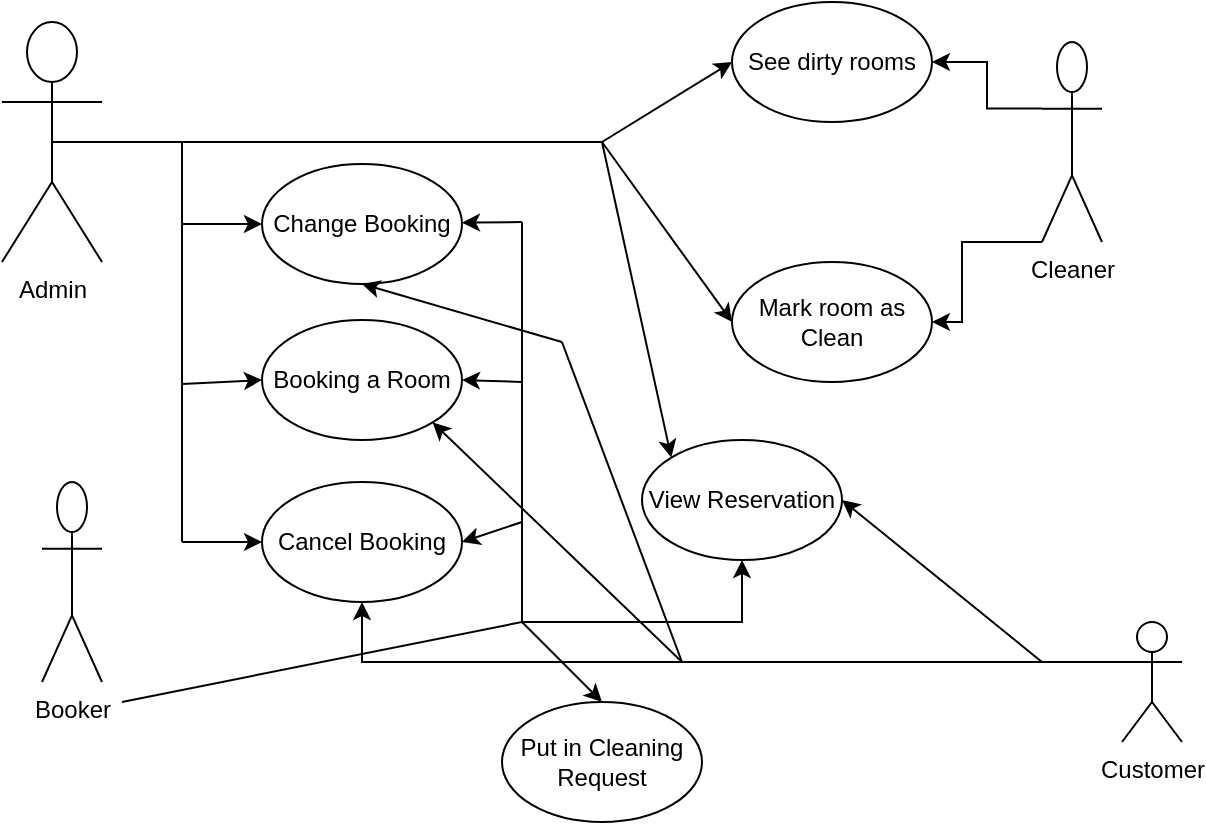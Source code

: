 <mxfile version="24.7.12">
  <diagram name="Page-1" id="DeKfMHloZJraXCcw7LR8">
    <mxGraphModel dx="1050" dy="707" grid="1" gridSize="10" guides="1" tooltips="1" connect="1" arrows="1" fold="1" page="1" pageScale="1" pageWidth="850" pageHeight="1100" math="0" shadow="0">
      <root>
        <mxCell id="0" />
        <mxCell id="1" parent="0" />
        <mxCell id="duMIlcLYnnP53HMYOQQy-16" style="edgeStyle=orthogonalEdgeStyle;rounded=0;orthogonalLoop=1;jettySize=auto;html=1;exitX=0.5;exitY=0.5;exitDx=0;exitDy=0;exitPerimeter=0;entryX=0;entryY=0.5;entryDx=0;entryDy=0;" edge="1" parent="1" source="duMIlcLYnnP53HMYOQQy-1" target="duMIlcLYnnP53HMYOQQy-14">
          <mxGeometry relative="1" as="geometry" />
        </mxCell>
        <mxCell id="duMIlcLYnnP53HMYOQQy-1" value="Admin" style="shape=umlActor;verticalLabelPosition=bottom;verticalAlign=top;html=1;outlineConnect=0;" vertex="1" parent="1">
          <mxGeometry x="60" y="100" width="50" height="120" as="geometry" />
        </mxCell>
        <mxCell id="duMIlcLYnnP53HMYOQQy-36" style="edgeStyle=orthogonalEdgeStyle;rounded=0;orthogonalLoop=1;jettySize=auto;html=1;exitX=0;exitY=0.333;exitDx=0;exitDy=0;exitPerimeter=0;entryX=0.5;entryY=1;entryDx=0;entryDy=0;" edge="1" parent="1" source="duMIlcLYnnP53HMYOQQy-2" target="duMIlcLYnnP53HMYOQQy-10">
          <mxGeometry relative="1" as="geometry" />
        </mxCell>
        <mxCell id="duMIlcLYnnP53HMYOQQy-2" value="Customer" style="shape=umlActor;verticalLabelPosition=bottom;verticalAlign=top;html=1;outlineConnect=0;" vertex="1" parent="1">
          <mxGeometry x="620" y="400" width="30" height="60" as="geometry" />
        </mxCell>
        <mxCell id="duMIlcLYnnP53HMYOQQy-3" value="Booker" style="shape=umlActor;verticalLabelPosition=bottom;verticalAlign=top;html=1;outlineConnect=0;fontSize=12;" vertex="1" parent="1">
          <mxGeometry x="80" y="330" width="30" height="100" as="geometry" />
        </mxCell>
        <mxCell id="duMIlcLYnnP53HMYOQQy-43" style="edgeStyle=orthogonalEdgeStyle;rounded=0;orthogonalLoop=1;jettySize=auto;html=1;exitX=0;exitY=0.333;exitDx=0;exitDy=0;exitPerimeter=0;" edge="1" parent="1" source="duMIlcLYnnP53HMYOQQy-4" target="duMIlcLYnnP53HMYOQQy-12">
          <mxGeometry relative="1" as="geometry" />
        </mxCell>
        <mxCell id="duMIlcLYnnP53HMYOQQy-44" style="edgeStyle=orthogonalEdgeStyle;rounded=0;orthogonalLoop=1;jettySize=auto;html=1;exitX=0;exitY=1;exitDx=0;exitDy=0;exitPerimeter=0;entryX=1;entryY=0.5;entryDx=0;entryDy=0;" edge="1" parent="1" source="duMIlcLYnnP53HMYOQQy-4" target="duMIlcLYnnP53HMYOQQy-11">
          <mxGeometry relative="1" as="geometry">
            <Array as="points">
              <mxPoint x="540" y="210" />
              <mxPoint x="540" y="250" />
            </Array>
          </mxGeometry>
        </mxCell>
        <mxCell id="duMIlcLYnnP53HMYOQQy-4" value="Cleaner" style="shape=umlActor;verticalLabelPosition=bottom;verticalAlign=top;html=1;outlineConnect=0;" vertex="1" parent="1">
          <mxGeometry x="580" y="110" width="30" height="100" as="geometry" />
        </mxCell>
        <mxCell id="duMIlcLYnnP53HMYOQQy-9" value="View Reservation" style="ellipse;whiteSpace=wrap;html=1;" vertex="1" parent="1">
          <mxGeometry x="380" y="309" width="100" height="60" as="geometry" />
        </mxCell>
        <mxCell id="duMIlcLYnnP53HMYOQQy-10" value="Cancel Booking" style="ellipse;whiteSpace=wrap;html=1;" vertex="1" parent="1">
          <mxGeometry x="190" y="330" width="100" height="60" as="geometry" />
        </mxCell>
        <mxCell id="duMIlcLYnnP53HMYOQQy-11" value="Mark room as Clean" style="ellipse;whiteSpace=wrap;html=1;" vertex="1" parent="1">
          <mxGeometry x="425" y="220" width="100" height="60" as="geometry" />
        </mxCell>
        <mxCell id="duMIlcLYnnP53HMYOQQy-12" value="See dirty rooms" style="ellipse;whiteSpace=wrap;html=1;" vertex="1" parent="1">
          <mxGeometry x="425" y="90" width="100" height="60" as="geometry" />
        </mxCell>
        <mxCell id="duMIlcLYnnP53HMYOQQy-13" value="Booking a Room" style="ellipse;whiteSpace=wrap;html=1;" vertex="1" parent="1">
          <mxGeometry x="190" y="249" width="100" height="60" as="geometry" />
        </mxCell>
        <mxCell id="duMIlcLYnnP53HMYOQQy-14" value="Change Booking" style="ellipse;whiteSpace=wrap;html=1;" vertex="1" parent="1">
          <mxGeometry x="190" y="171" width="100" height="60" as="geometry" />
        </mxCell>
        <mxCell id="duMIlcLYnnP53HMYOQQy-15" value="Put in Cleaning Request" style="ellipse;whiteSpace=wrap;html=1;" vertex="1" parent="1">
          <mxGeometry x="310" y="440" width="100" height="60" as="geometry" />
        </mxCell>
        <mxCell id="duMIlcLYnnP53HMYOQQy-17" value="" style="endArrow=none;html=1;rounded=0;" edge="1" parent="1">
          <mxGeometry width="50" height="50" relative="1" as="geometry">
            <mxPoint x="150" y="360" as="sourcePoint" />
            <mxPoint x="150" y="200" as="targetPoint" />
          </mxGeometry>
        </mxCell>
        <mxCell id="duMIlcLYnnP53HMYOQQy-18" value="" style="endArrow=classic;html=1;rounded=0;entryX=0;entryY=0.5;entryDx=0;entryDy=0;" edge="1" parent="1" target="duMIlcLYnnP53HMYOQQy-13">
          <mxGeometry width="50" height="50" relative="1" as="geometry">
            <mxPoint x="150" y="281" as="sourcePoint" />
            <mxPoint x="200" y="231" as="targetPoint" />
          </mxGeometry>
        </mxCell>
        <mxCell id="duMIlcLYnnP53HMYOQQy-19" value="" style="endArrow=classic;html=1;rounded=0;entryX=0;entryY=0.5;entryDx=0;entryDy=0;" edge="1" parent="1" target="duMIlcLYnnP53HMYOQQy-10">
          <mxGeometry width="50" height="50" relative="1" as="geometry">
            <mxPoint x="150" y="360" as="sourcePoint" />
            <mxPoint x="190" y="350" as="targetPoint" />
          </mxGeometry>
        </mxCell>
        <mxCell id="duMIlcLYnnP53HMYOQQy-25" value="" style="endArrow=none;html=1;rounded=0;" edge="1" parent="1">
          <mxGeometry width="50" height="50" relative="1" as="geometry">
            <mxPoint x="320" y="400" as="sourcePoint" />
            <mxPoint x="320" y="200" as="targetPoint" />
          </mxGeometry>
        </mxCell>
        <mxCell id="duMIlcLYnnP53HMYOQQy-26" value="" style="endArrow=classic;html=1;rounded=0;" edge="1" parent="1" target="duMIlcLYnnP53HMYOQQy-14">
          <mxGeometry width="50" height="50" relative="1" as="geometry">
            <mxPoint x="320" y="200" as="sourcePoint" />
            <mxPoint x="440" y="340" as="targetPoint" />
          </mxGeometry>
        </mxCell>
        <mxCell id="duMIlcLYnnP53HMYOQQy-27" value="" style="endArrow=classic;html=1;rounded=0;entryX=1;entryY=0.5;entryDx=0;entryDy=0;" edge="1" parent="1" target="duMIlcLYnnP53HMYOQQy-13">
          <mxGeometry width="50" height="50" relative="1" as="geometry">
            <mxPoint x="320" y="280" as="sourcePoint" />
            <mxPoint x="300" y="320" as="targetPoint" />
          </mxGeometry>
        </mxCell>
        <mxCell id="duMIlcLYnnP53HMYOQQy-28" value="" style="endArrow=classic;html=1;rounded=0;entryX=1;entryY=0.5;entryDx=0;entryDy=0;" edge="1" parent="1" target="duMIlcLYnnP53HMYOQQy-10">
          <mxGeometry width="50" height="50" relative="1" as="geometry">
            <mxPoint x="320" y="350" as="sourcePoint" />
            <mxPoint x="440" y="340" as="targetPoint" />
          </mxGeometry>
        </mxCell>
        <mxCell id="duMIlcLYnnP53HMYOQQy-30" value="" style="endArrow=none;html=1;rounded=0;" edge="1" parent="1">
          <mxGeometry width="50" height="50" relative="1" as="geometry">
            <mxPoint x="150" y="160" as="sourcePoint" />
            <mxPoint x="360" y="160" as="targetPoint" />
          </mxGeometry>
        </mxCell>
        <mxCell id="duMIlcLYnnP53HMYOQQy-31" value="" style="endArrow=classic;html=1;rounded=0;entryX=0;entryY=0;entryDx=0;entryDy=0;" edge="1" parent="1" target="duMIlcLYnnP53HMYOQQy-9">
          <mxGeometry width="50" height="50" relative="1" as="geometry">
            <mxPoint x="360" y="160" as="sourcePoint" />
            <mxPoint x="440" y="340" as="targetPoint" />
          </mxGeometry>
        </mxCell>
        <mxCell id="duMIlcLYnnP53HMYOQQy-32" value="" style="endArrow=classic;html=1;rounded=0;entryX=0.5;entryY=1;entryDx=0;entryDy=0;" edge="1" parent="1" target="duMIlcLYnnP53HMYOQQy-9">
          <mxGeometry width="50" height="50" relative="1" as="geometry">
            <mxPoint x="320" y="400" as="sourcePoint" />
            <mxPoint x="370" y="390" as="targetPoint" />
            <Array as="points">
              <mxPoint x="430" y="400" />
            </Array>
          </mxGeometry>
        </mxCell>
        <mxCell id="duMIlcLYnnP53HMYOQQy-33" value="" style="endArrow=none;html=1;rounded=0;" edge="1" parent="1">
          <mxGeometry width="50" height="50" relative="1" as="geometry">
            <mxPoint x="120" y="440" as="sourcePoint" />
            <mxPoint x="320" y="400" as="targetPoint" />
          </mxGeometry>
        </mxCell>
        <mxCell id="duMIlcLYnnP53HMYOQQy-34" value="" style="endArrow=classic;html=1;rounded=0;entryX=0.5;entryY=0;entryDx=0;entryDy=0;" edge="1" parent="1" target="duMIlcLYnnP53HMYOQQy-15">
          <mxGeometry width="50" height="50" relative="1" as="geometry">
            <mxPoint x="320" y="400" as="sourcePoint" />
            <mxPoint x="440" y="340" as="targetPoint" />
          </mxGeometry>
        </mxCell>
        <mxCell id="duMIlcLYnnP53HMYOQQy-37" value="" style="endArrow=classic;html=1;rounded=0;entryX=1;entryY=1;entryDx=0;entryDy=0;" edge="1" parent="1" target="duMIlcLYnnP53HMYOQQy-13">
          <mxGeometry width="50" height="50" relative="1" as="geometry">
            <mxPoint x="400" y="420" as="sourcePoint" />
            <mxPoint x="440" y="340" as="targetPoint" />
          </mxGeometry>
        </mxCell>
        <mxCell id="duMIlcLYnnP53HMYOQQy-38" value="" style="endArrow=none;html=1;rounded=0;" edge="1" parent="1">
          <mxGeometry width="50" height="50" relative="1" as="geometry">
            <mxPoint x="400" y="420" as="sourcePoint" />
            <mxPoint x="340" y="260" as="targetPoint" />
          </mxGeometry>
        </mxCell>
        <mxCell id="duMIlcLYnnP53HMYOQQy-39" value="" style="endArrow=classic;html=1;rounded=0;entryX=0.5;entryY=1;entryDx=0;entryDy=0;" edge="1" parent="1" target="duMIlcLYnnP53HMYOQQy-14">
          <mxGeometry width="50" height="50" relative="1" as="geometry">
            <mxPoint x="340" y="260" as="sourcePoint" />
            <mxPoint x="440" y="340" as="targetPoint" />
          </mxGeometry>
        </mxCell>
        <mxCell id="duMIlcLYnnP53HMYOQQy-40" value="" style="endArrow=classic;html=1;rounded=0;entryX=1;entryY=0.5;entryDx=0;entryDy=0;" edge="1" parent="1" target="duMIlcLYnnP53HMYOQQy-9">
          <mxGeometry width="50" height="50" relative="1" as="geometry">
            <mxPoint x="580" y="420" as="sourcePoint" />
            <mxPoint x="440" y="340" as="targetPoint" />
          </mxGeometry>
        </mxCell>
        <mxCell id="duMIlcLYnnP53HMYOQQy-41" value="" style="endArrow=classic;html=1;rounded=0;entryX=0;entryY=0.5;entryDx=0;entryDy=0;" edge="1" parent="1" target="duMIlcLYnnP53HMYOQQy-11">
          <mxGeometry width="50" height="50" relative="1" as="geometry">
            <mxPoint x="360" y="160" as="sourcePoint" />
            <mxPoint x="440" y="340" as="targetPoint" />
          </mxGeometry>
        </mxCell>
        <mxCell id="duMIlcLYnnP53HMYOQQy-42" value="" style="endArrow=classic;html=1;rounded=0;entryX=0;entryY=0.5;entryDx=0;entryDy=0;" edge="1" parent="1" target="duMIlcLYnnP53HMYOQQy-12">
          <mxGeometry width="50" height="50" relative="1" as="geometry">
            <mxPoint x="360" y="160" as="sourcePoint" />
            <mxPoint x="440" y="340" as="targetPoint" />
          </mxGeometry>
        </mxCell>
      </root>
    </mxGraphModel>
  </diagram>
</mxfile>
